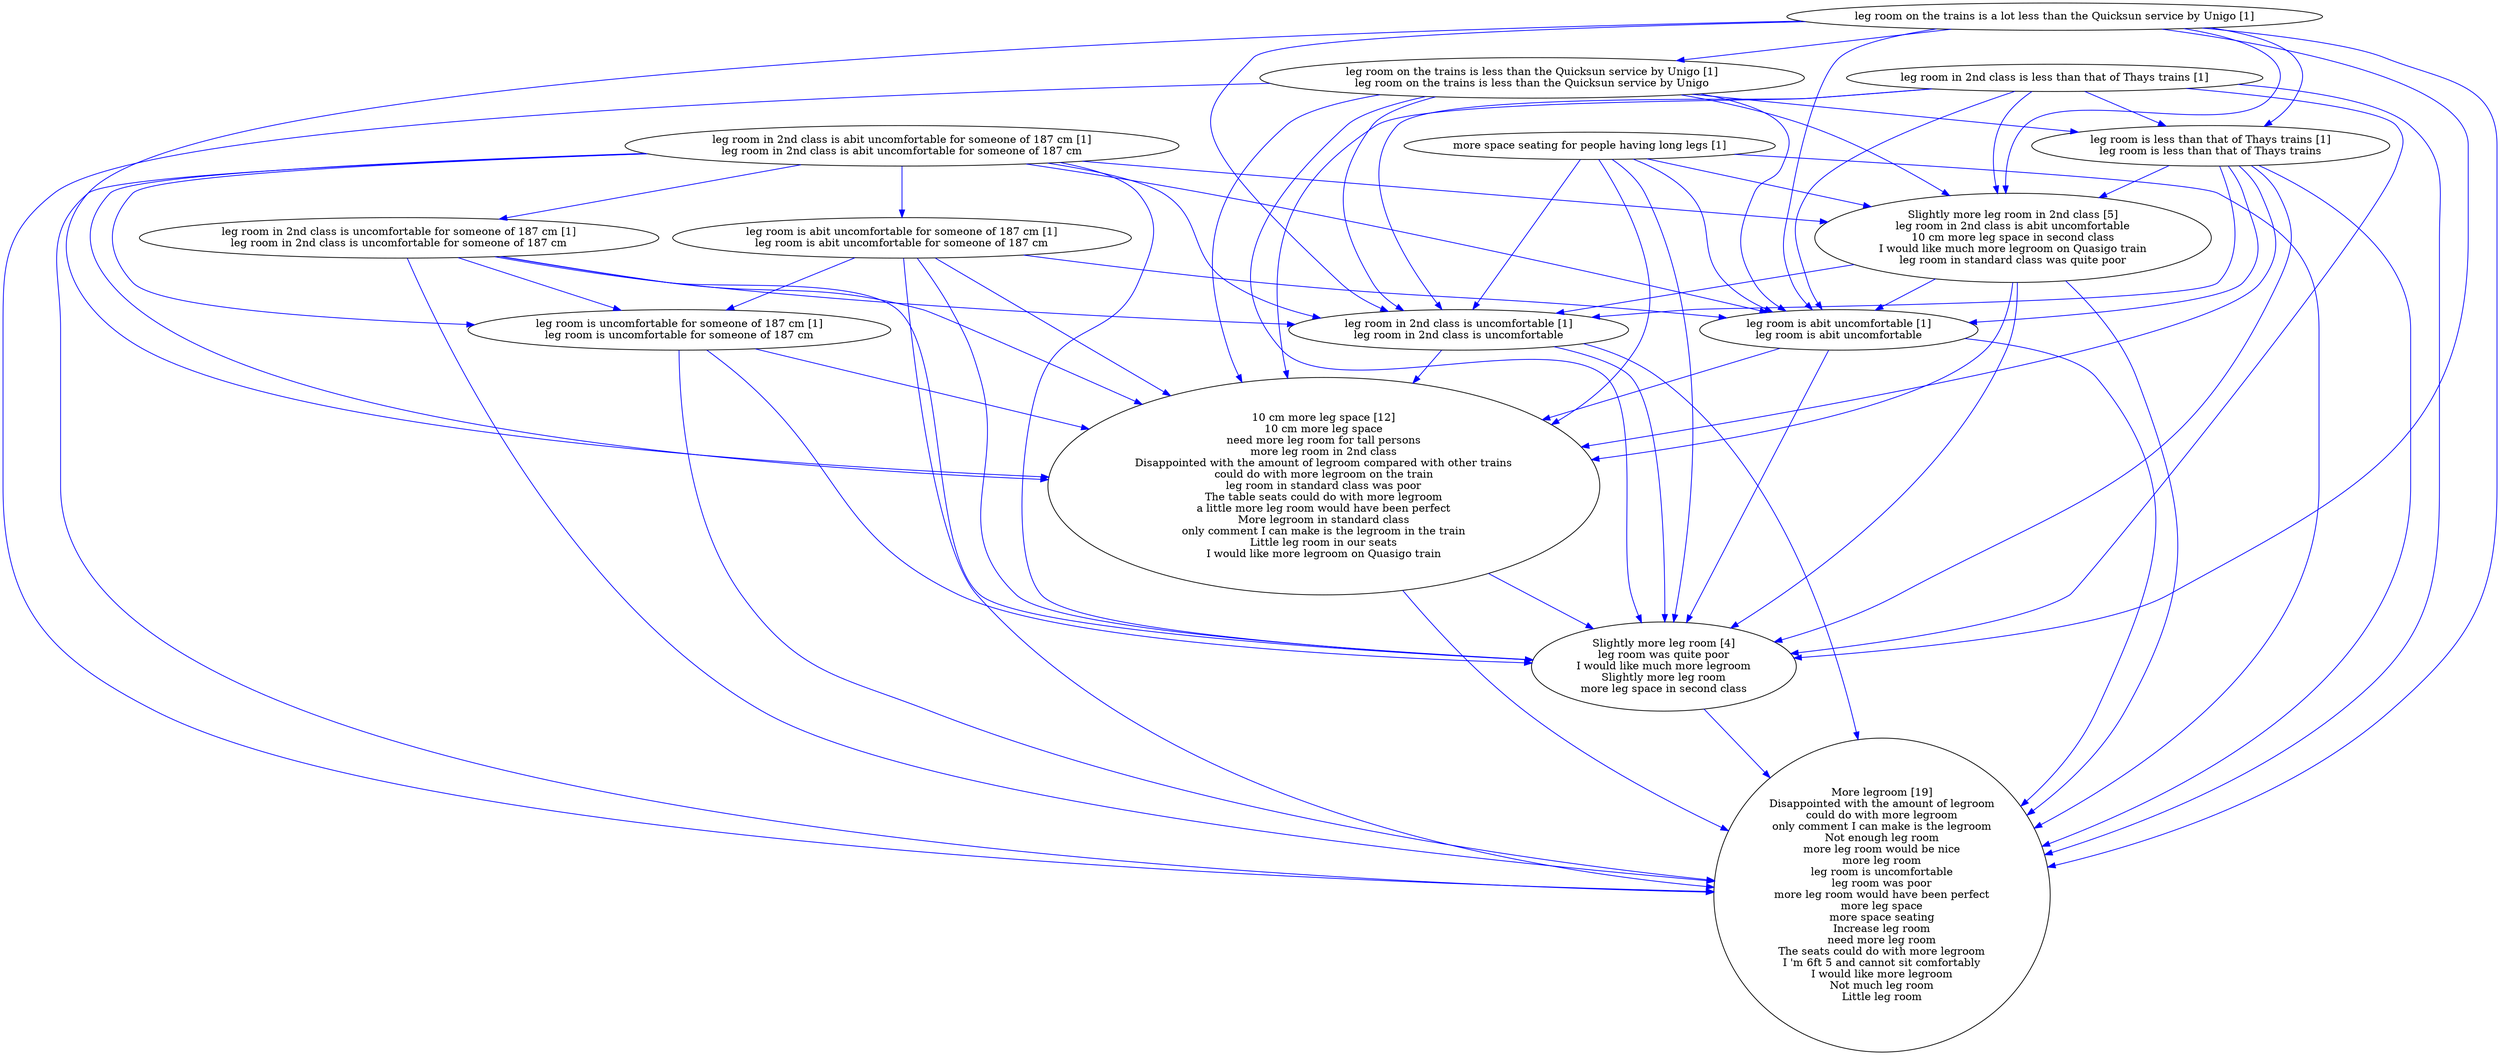 digraph collapsedGraph {
"Slightly more leg room in 2nd class [5]\nleg room in 2nd class is abit uncomfortable\n10 cm more leg space in second class\nI would like much more legroom on Quasigo train\nleg room in standard class was quite poor""Slightly more leg room [4]\nleg room was quite poor\nI would like much more legroom\nSlightly more leg room\nmore leg space in second class""10 cm more leg space [12]\n10 cm more leg space\nneed more leg room for tall persons\nmore leg room in 2nd class\nDisappointed with the amount of legroom compared with other trains\ncould do with more legroom on the train\nleg room in standard class was poor\nThe table seats could do with more legroom\na little more leg room would have been perfect\nMore legroom in standard class\nonly comment I can make is the legroom in the train\nLittle leg room in our seats\nI would like more legroom on Quasigo train""More legroom [19]\nDisappointed with the amount of legroom\ncould do with more legroom\nonly comment I can make is the legroom\nNot enough leg room\nmore leg room would be nice\nmore leg room\nleg room is uncomfortable\nleg room was poor\nmore leg room would have been perfect\nmore leg space\nmore space seating\nIncrease leg room\nneed more leg room\nThe seats could do with more legroom\nI 'm 6ft 5 and cannot sit comfortably\nI would like more legroom\nNot much leg room\nLittle leg room""leg room in 2nd class is abit uncomfortable for someone of 187 cm [1]\nleg room in 2nd class is abit uncomfortable for someone of 187 cm""leg room is abit uncomfortable for someone of 187 cm [1]\nleg room is abit uncomfortable for someone of 187 cm""leg room is abit uncomfortable [1]\nleg room is abit uncomfortable""leg room is uncomfortable for someone of 187 cm [1]\nleg room is uncomfortable for someone of 187 cm""leg room in 2nd class is uncomfortable [1]\nleg room in 2nd class is uncomfortable""leg room in 2nd class is uncomfortable for someone of 187 cm [1]\nleg room in 2nd class is uncomfortable for someone of 187 cm""leg room in 2nd class is less than that of Thays trains [1]""leg room is less than that of Thays trains [1]\nleg room is less than that of Thays trains""leg room on the trains is a lot less than the Quicksun service by Unigo [1]""leg room on the trains is less than the Quicksun service by Unigo [1]\nleg room on the trains is less than the Quicksun service by Unigo""more space seating for people having long legs [1]""Slightly more leg room in 2nd class [5]\nleg room in 2nd class is abit uncomfortable\n10 cm more leg space in second class\nI would like much more legroom on Quasigo train\nleg room in standard class was quite poor" -> "10 cm more leg space [12]\n10 cm more leg space\nneed more leg room for tall persons\nmore leg room in 2nd class\nDisappointed with the amount of legroom compared with other trains\ncould do with more legroom on the train\nleg room in standard class was poor\nThe table seats could do with more legroom\na little more leg room would have been perfect\nMore legroom in standard class\nonly comment I can make is the legroom in the train\nLittle leg room in our seats\nI would like more legroom on Quasigo train" [color=blue]
"Slightly more leg room in 2nd class [5]\nleg room in 2nd class is abit uncomfortable\n10 cm more leg space in second class\nI would like much more legroom on Quasigo train\nleg room in standard class was quite poor" -> "More legroom [19]\nDisappointed with the amount of legroom\ncould do with more legroom\nonly comment I can make is the legroom\nNot enough leg room\nmore leg room would be nice\nmore leg room\nleg room is uncomfortable\nleg room was poor\nmore leg room would have been perfect\nmore leg space\nmore space seating\nIncrease leg room\nneed more leg room\nThe seats could do with more legroom\nI 'm 6ft 5 and cannot sit comfortably\nI would like more legroom\nNot much leg room\nLittle leg room" [color=blue]
"10 cm more leg space [12]\n10 cm more leg space\nneed more leg room for tall persons\nmore leg room in 2nd class\nDisappointed with the amount of legroom compared with other trains\ncould do with more legroom on the train\nleg room in standard class was poor\nThe table seats could do with more legroom\na little more leg room would have been perfect\nMore legroom in standard class\nonly comment I can make is the legroom in the train\nLittle leg room in our seats\nI would like more legroom on Quasigo train" -> "More legroom [19]\nDisappointed with the amount of legroom\ncould do with more legroom\nonly comment I can make is the legroom\nNot enough leg room\nmore leg room would be nice\nmore leg room\nleg room is uncomfortable\nleg room was poor\nmore leg room would have been perfect\nmore leg space\nmore space seating\nIncrease leg room\nneed more leg room\nThe seats could do with more legroom\nI 'm 6ft 5 and cannot sit comfortably\nI would like more legroom\nNot much leg room\nLittle leg room" [color=blue]
"leg room on the trains is less than the Quicksun service by Unigo [1]\nleg room on the trains is less than the Quicksun service by Unigo" -> "leg room is abit uncomfortable [1]\nleg room is abit uncomfortable" [color=blue]
"leg room on the trains is less than the Quicksun service by Unigo [1]\nleg room on the trains is less than the Quicksun service by Unigo" -> "Slightly more leg room [4]\nleg room was quite poor\nI would like much more legroom\nSlightly more leg room\nmore leg space in second class" [color=blue]
"more space seating for people having long legs [1]" -> "leg room in 2nd class is uncomfortable [1]\nleg room in 2nd class is uncomfortable" [color=blue]
"more space seating for people having long legs [1]" -> "10 cm more leg space [12]\n10 cm more leg space\nneed more leg room for tall persons\nmore leg room in 2nd class\nDisappointed with the amount of legroom compared with other trains\ncould do with more legroom on the train\nleg room in standard class was poor\nThe table seats could do with more legroom\na little more leg room would have been perfect\nMore legroom in standard class\nonly comment I can make is the legroom in the train\nLittle leg room in our seats\nI would like more legroom on Quasigo train" [color=blue]
"leg room in 2nd class is abit uncomfortable for someone of 187 cm [1]\nleg room in 2nd class is abit uncomfortable for someone of 187 cm" -> "10 cm more leg space [12]\n10 cm more leg space\nneed more leg room for tall persons\nmore leg room in 2nd class\nDisappointed with the amount of legroom compared with other trains\ncould do with more legroom on the train\nleg room in standard class was poor\nThe table seats could do with more legroom\na little more leg room would have been perfect\nMore legroom in standard class\nonly comment I can make is the legroom in the train\nLittle leg room in our seats\nI would like more legroom on Quasigo train" [color=blue]
"more space seating for people having long legs [1]" -> "Slightly more leg room in 2nd class [5]\nleg room in 2nd class is abit uncomfortable\n10 cm more leg space in second class\nI would like much more legroom on Quasigo train\nleg room in standard class was quite poor" [color=blue]
"more space seating for people having long legs [1]" -> "Slightly more leg room [4]\nleg room was quite poor\nI would like much more legroom\nSlightly more leg room\nmore leg space in second class" [color=blue]
"Slightly more leg room in 2nd class [5]\nleg room in 2nd class is abit uncomfortable\n10 cm more leg space in second class\nI would like much more legroom on Quasigo train\nleg room in standard class was quite poor" -> "leg room is abit uncomfortable [1]\nleg room is abit uncomfortable" [color=blue]
"more space seating for people having long legs [1]" -> "More legroom [19]\nDisappointed with the amount of legroom\ncould do with more legroom\nonly comment I can make is the legroom\nNot enough leg room\nmore leg room would be nice\nmore leg room\nleg room is uncomfortable\nleg room was poor\nmore leg room would have been perfect\nmore leg space\nmore space seating\nIncrease leg room\nneed more leg room\nThe seats could do with more legroom\nI 'm 6ft 5 and cannot sit comfortably\nI would like more legroom\nNot much leg room\nLittle leg room" [color=blue]
"Slightly more leg room [4]\nleg room was quite poor\nI would like much more legroom\nSlightly more leg room\nmore leg space in second class" -> "More legroom [19]\nDisappointed with the amount of legroom\ncould do with more legroom\nonly comment I can make is the legroom\nNot enough leg room\nmore leg room would be nice\nmore leg room\nleg room is uncomfortable\nleg room was poor\nmore leg room would have been perfect\nmore leg space\nmore space seating\nIncrease leg room\nneed more leg room\nThe seats could do with more legroom\nI 'm 6ft 5 and cannot sit comfortably\nI would like more legroom\nNot much leg room\nLittle leg room" [color=blue]
"10 cm more leg space [12]\n10 cm more leg space\nneed more leg room for tall persons\nmore leg room in 2nd class\nDisappointed with the amount of legroom compared with other trains\ncould do with more legroom on the train\nleg room in standard class was poor\nThe table seats could do with more legroom\na little more leg room would have been perfect\nMore legroom in standard class\nonly comment I can make is the legroom in the train\nLittle leg room in our seats\nI would like more legroom on Quasigo train" -> "Slightly more leg room [4]\nleg room was quite poor\nI would like much more legroom\nSlightly more leg room\nmore leg space in second class" [color=blue]
"leg room in 2nd class is uncomfortable [1]\nleg room in 2nd class is uncomfortable" -> "More legroom [19]\nDisappointed with the amount of legroom\ncould do with more legroom\nonly comment I can make is the legroom\nNot enough leg room\nmore leg room would be nice\nmore leg room\nleg room is uncomfortable\nleg room was poor\nmore leg room would have been perfect\nmore leg space\nmore space seating\nIncrease leg room\nneed more leg room\nThe seats could do with more legroom\nI 'm 6ft 5 and cannot sit comfortably\nI would like more legroom\nNot much leg room\nLittle leg room" [color=blue]
"leg room in 2nd class is uncomfortable [1]\nleg room in 2nd class is uncomfortable" -> "Slightly more leg room [4]\nleg room was quite poor\nI would like much more legroom\nSlightly more leg room\nmore leg space in second class" [color=blue]
"leg room in 2nd class is uncomfortable [1]\nleg room in 2nd class is uncomfortable" -> "10 cm more leg space [12]\n10 cm more leg space\nneed more leg room for tall persons\nmore leg room in 2nd class\nDisappointed with the amount of legroom compared with other trains\ncould do with more legroom on the train\nleg room in standard class was poor\nThe table seats could do with more legroom\na little more leg room would have been perfect\nMore legroom in standard class\nonly comment I can make is the legroom in the train\nLittle leg room in our seats\nI would like more legroom on Quasigo train" [color=blue]
"leg room on the trains is a lot less than the Quicksun service by Unigo [1]" -> "Slightly more leg room in 2nd class [5]\nleg room in 2nd class is abit uncomfortable\n10 cm more leg space in second class\nI would like much more legroom on Quasigo train\nleg room in standard class was quite poor" [color=blue]
"leg room is less than that of Thays trains [1]\nleg room is less than that of Thays trains" -> "Slightly more leg room [4]\nleg room was quite poor\nI would like much more legroom\nSlightly more leg room\nmore leg space in second class" [color=blue]
"leg room is less than that of Thays trains [1]\nleg room is less than that of Thays trains" -> "leg room is abit uncomfortable [1]\nleg room is abit uncomfortable" [color=blue]
"leg room is less than that of Thays trains [1]\nleg room is less than that of Thays trains" -> "10 cm more leg space [12]\n10 cm more leg space\nneed more leg room for tall persons\nmore leg room in 2nd class\nDisappointed with the amount of legroom compared with other trains\ncould do with more legroom on the train\nleg room in standard class was poor\nThe table seats could do with more legroom\na little more leg room would have been perfect\nMore legroom in standard class\nonly comment I can make is the legroom in the train\nLittle leg room in our seats\nI would like more legroom on Quasigo train" [color=blue]
"leg room is less than that of Thays trains [1]\nleg room is less than that of Thays trains" -> "Slightly more leg room in 2nd class [5]\nleg room in 2nd class is abit uncomfortable\n10 cm more leg space in second class\nI would like much more legroom on Quasigo train\nleg room in standard class was quite poor" [color=blue]
"leg room is less than that of Thays trains [1]\nleg room is less than that of Thays trains" -> "More legroom [19]\nDisappointed with the amount of legroom\ncould do with more legroom\nonly comment I can make is the legroom\nNot enough leg room\nmore leg room would be nice\nmore leg room\nleg room is uncomfortable\nleg room was poor\nmore leg room would have been perfect\nmore leg space\nmore space seating\nIncrease leg room\nneed more leg room\nThe seats could do with more legroom\nI 'm 6ft 5 and cannot sit comfortably\nI would like more legroom\nNot much leg room\nLittle leg room" [color=blue]
"leg room in 2nd class is uncomfortable for someone of 187 cm [1]\nleg room in 2nd class is uncomfortable for someone of 187 cm" -> "10 cm more leg space [12]\n10 cm more leg space\nneed more leg room for tall persons\nmore leg room in 2nd class\nDisappointed with the amount of legroom compared with other trains\ncould do with more legroom on the train\nleg room in standard class was poor\nThe table seats could do with more legroom\na little more leg room would have been perfect\nMore legroom in standard class\nonly comment I can make is the legroom in the train\nLittle leg room in our seats\nI would like more legroom on Quasigo train" [color=blue]
"leg room on the trains is a lot less than the Quicksun service by Unigo [1]" -> "More legroom [19]\nDisappointed with the amount of legroom\ncould do with more legroom\nonly comment I can make is the legroom\nNot enough leg room\nmore leg room would be nice\nmore leg room\nleg room is uncomfortable\nleg room was poor\nmore leg room would have been perfect\nmore leg space\nmore space seating\nIncrease leg room\nneed more leg room\nThe seats could do with more legroom\nI 'm 6ft 5 and cannot sit comfortably\nI would like more legroom\nNot much leg room\nLittle leg room" [color=blue]
"leg room on the trains is a lot less than the Quicksun service by Unigo [1]" -> "10 cm more leg space [12]\n10 cm more leg space\nneed more leg room for tall persons\nmore leg room in 2nd class\nDisappointed with the amount of legroom compared with other trains\ncould do with more legroom on the train\nleg room in standard class was poor\nThe table seats could do with more legroom\na little more leg room would have been perfect\nMore legroom in standard class\nonly comment I can make is the legroom in the train\nLittle leg room in our seats\nI would like more legroom on Quasigo train" [color=blue]
"leg room on the trains is a lot less than the Quicksun service by Unigo [1]" -> "Slightly more leg room [4]\nleg room was quite poor\nI would like much more legroom\nSlightly more leg room\nmore leg space in second class" [color=blue]
"leg room is uncomfortable for someone of 187 cm [1]\nleg room is uncomfortable for someone of 187 cm" -> "10 cm more leg space [12]\n10 cm more leg space\nneed more leg room for tall persons\nmore leg room in 2nd class\nDisappointed with the amount of legroom compared with other trains\ncould do with more legroom on the train\nleg room in standard class was poor\nThe table seats could do with more legroom\na little more leg room would have been perfect\nMore legroom in standard class\nonly comment I can make is the legroom in the train\nLittle leg room in our seats\nI would like more legroom on Quasigo train" [color=blue]
"leg room is uncomfortable for someone of 187 cm [1]\nleg room is uncomfortable for someone of 187 cm" -> "Slightly more leg room [4]\nleg room was quite poor\nI would like much more legroom\nSlightly more leg room\nmore leg space in second class" [color=blue]
"leg room on the trains is a lot less than the Quicksun service by Unigo [1]" -> "leg room is less than that of Thays trains [1]\nleg room is less than that of Thays trains" [color=blue]
"leg room on the trains is a lot less than the Quicksun service by Unigo [1]" -> "leg room in 2nd class is uncomfortable [1]\nleg room in 2nd class is uncomfortable" [color=blue]
"leg room in 2nd class is uncomfortable for someone of 187 cm [1]\nleg room in 2nd class is uncomfortable for someone of 187 cm" -> "More legroom [19]\nDisappointed with the amount of legroom\ncould do with more legroom\nonly comment I can make is the legroom\nNot enough leg room\nmore leg room would be nice\nmore leg room\nleg room is uncomfortable\nleg room was poor\nmore leg room would have been perfect\nmore leg space\nmore space seating\nIncrease leg room\nneed more leg room\nThe seats could do with more legroom\nI 'm 6ft 5 and cannot sit comfortably\nI would like more legroom\nNot much leg room\nLittle leg room" [color=blue]
"leg room is uncomfortable for someone of 187 cm [1]\nleg room is uncomfortable for someone of 187 cm" -> "More legroom [19]\nDisappointed with the amount of legroom\ncould do with more legroom\nonly comment I can make is the legroom\nNot enough leg room\nmore leg room would be nice\nmore leg room\nleg room is uncomfortable\nleg room was poor\nmore leg room would have been perfect\nmore leg space\nmore space seating\nIncrease leg room\nneed more leg room\nThe seats could do with more legroom\nI 'm 6ft 5 and cannot sit comfortably\nI would like more legroom\nNot much leg room\nLittle leg room" [color=blue]
"Slightly more leg room in 2nd class [5]\nleg room in 2nd class is abit uncomfortable\n10 cm more leg space in second class\nI would like much more legroom on Quasigo train\nleg room in standard class was quite poor" -> "Slightly more leg room [4]\nleg room was quite poor\nI would like much more legroom\nSlightly more leg room\nmore leg space in second class" [color=blue]
"leg room is less than that of Thays trains [1]\nleg room is less than that of Thays trains" -> "leg room in 2nd class is uncomfortable [1]\nleg room in 2nd class is uncomfortable" [color=blue]
"leg room in 2nd class is uncomfortable for someone of 187 cm [1]\nleg room in 2nd class is uncomfortable for someone of 187 cm" -> "Slightly more leg room [4]\nleg room was quite poor\nI would like much more legroom\nSlightly more leg room\nmore leg space in second class" [color=blue]
"leg room is abit uncomfortable for someone of 187 cm [1]\nleg room is abit uncomfortable for someone of 187 cm" -> "10 cm more leg space [12]\n10 cm more leg space\nneed more leg room for tall persons\nmore leg room in 2nd class\nDisappointed with the amount of legroom compared with other trains\ncould do with more legroom on the train\nleg room in standard class was poor\nThe table seats could do with more legroom\na little more leg room would have been perfect\nMore legroom in standard class\nonly comment I can make is the legroom in the train\nLittle leg room in our seats\nI would like more legroom on Quasigo train" [color=blue]
"leg room in 2nd class is less than that of Thays trains [1]" -> "leg room is abit uncomfortable [1]\nleg room is abit uncomfortable" [color=blue]
"leg room is abit uncomfortable for someone of 187 cm [1]\nleg room is abit uncomfortable for someone of 187 cm" -> "Slightly more leg room [4]\nleg room was quite poor\nI would like much more legroom\nSlightly more leg room\nmore leg space in second class" [color=blue]
"leg room is abit uncomfortable for someone of 187 cm [1]\nleg room is abit uncomfortable for someone of 187 cm" -> "More legroom [19]\nDisappointed with the amount of legroom\ncould do with more legroom\nonly comment I can make is the legroom\nNot enough leg room\nmore leg room would be nice\nmore leg room\nleg room is uncomfortable\nleg room was poor\nmore leg room would have been perfect\nmore leg space\nmore space seating\nIncrease leg room\nneed more leg room\nThe seats could do with more legroom\nI 'm 6ft 5 and cannot sit comfortably\nI would like more legroom\nNot much leg room\nLittle leg room" [color=blue]
"leg room is abit uncomfortable [1]\nleg room is abit uncomfortable" -> "10 cm more leg space [12]\n10 cm more leg space\nneed more leg room for tall persons\nmore leg room in 2nd class\nDisappointed with the amount of legroom compared with other trains\ncould do with more legroom on the train\nleg room in standard class was poor\nThe table seats could do with more legroom\na little more leg room would have been perfect\nMore legroom in standard class\nonly comment I can make is the legroom in the train\nLittle leg room in our seats\nI would like more legroom on Quasigo train" [color=blue]
"leg room is abit uncomfortable [1]\nleg room is abit uncomfortable" -> "Slightly more leg room [4]\nleg room was quite poor\nI would like much more legroom\nSlightly more leg room\nmore leg space in second class" [color=blue]
"leg room on the trains is less than the Quicksun service by Unigo [1]\nleg room on the trains is less than the Quicksun service by Unigo" -> "Slightly more leg room in 2nd class [5]\nleg room in 2nd class is abit uncomfortable\n10 cm more leg space in second class\nI would like much more legroom on Quasigo train\nleg room in standard class was quite poor" [color=blue]
"leg room on the trains is less than the Quicksun service by Unigo [1]\nleg room on the trains is less than the Quicksun service by Unigo" -> "10 cm more leg space [12]\n10 cm more leg space\nneed more leg room for tall persons\nmore leg room in 2nd class\nDisappointed with the amount of legroom compared with other trains\ncould do with more legroom on the train\nleg room in standard class was poor\nThe table seats could do with more legroom\na little more leg room would have been perfect\nMore legroom in standard class\nonly comment I can make is the legroom in the train\nLittle leg room in our seats\nI would like more legroom on Quasigo train" [color=blue]
"leg room on the trains is less than the Quicksun service by Unigo [1]\nleg room on the trains is less than the Quicksun service by Unigo" -> "More legroom [19]\nDisappointed with the amount of legroom\ncould do with more legroom\nonly comment I can make is the legroom\nNot enough leg room\nmore leg room would be nice\nmore leg room\nleg room is uncomfortable\nleg room was poor\nmore leg room would have been perfect\nmore leg space\nmore space seating\nIncrease leg room\nneed more leg room\nThe seats could do with more legroom\nI 'm 6ft 5 and cannot sit comfortably\nI would like more legroom\nNot much leg room\nLittle leg room" [color=blue]
"leg room on the trains is less than the Quicksun service by Unigo [1]\nleg room on the trains is less than the Quicksun service by Unigo" -> "leg room in 2nd class is uncomfortable [1]\nleg room in 2nd class is uncomfortable" [color=blue]
"leg room on the trains is less than the Quicksun service by Unigo [1]\nleg room on the trains is less than the Quicksun service by Unigo" -> "leg room is less than that of Thays trains [1]\nleg room is less than that of Thays trains" [color=blue]
"leg room in 2nd class is less than that of Thays trains [1]" -> "leg room in 2nd class is uncomfortable [1]\nleg room in 2nd class is uncomfortable" [color=blue]
"Slightly more leg room in 2nd class [5]\nleg room in 2nd class is abit uncomfortable\n10 cm more leg space in second class\nI would like much more legroom on Quasigo train\nleg room in standard class was quite poor" -> "leg room in 2nd class is uncomfortable [1]\nleg room in 2nd class is uncomfortable" [color=blue]
"leg room on the trains is a lot less than the Quicksun service by Unigo [1]" -> "leg room is abit uncomfortable [1]\nleg room is abit uncomfortable" [color=blue]
"leg room in 2nd class is less than that of Thays trains [1]" -> "10 cm more leg space [12]\n10 cm more leg space\nneed more leg room for tall persons\nmore leg room in 2nd class\nDisappointed with the amount of legroom compared with other trains\ncould do with more legroom on the train\nleg room in standard class was poor\nThe table seats could do with more legroom\na little more leg room would have been perfect\nMore legroom in standard class\nonly comment I can make is the legroom in the train\nLittle leg room in our seats\nI would like more legroom on Quasigo train" [color=blue]
"leg room in 2nd class is less than that of Thays trains [1]" -> "More legroom [19]\nDisappointed with the amount of legroom\ncould do with more legroom\nonly comment I can make is the legroom\nNot enough leg room\nmore leg room would be nice\nmore leg room\nleg room is uncomfortable\nleg room was poor\nmore leg room would have been perfect\nmore leg space\nmore space seating\nIncrease leg room\nneed more leg room\nThe seats could do with more legroom\nI 'm 6ft 5 and cannot sit comfortably\nI would like more legroom\nNot much leg room\nLittle leg room" [color=blue]
"leg room in 2nd class is less than that of Thays trains [1]" -> "Slightly more leg room in 2nd class [5]\nleg room in 2nd class is abit uncomfortable\n10 cm more leg space in second class\nI would like much more legroom on Quasigo train\nleg room in standard class was quite poor" [color=blue]
"leg room in 2nd class is less than that of Thays trains [1]" -> "Slightly more leg room [4]\nleg room was quite poor\nI would like much more legroom\nSlightly more leg room\nmore leg space in second class" [color=blue]
"more space seating for people having long legs [1]" -> "leg room is abit uncomfortable [1]\nleg room is abit uncomfortable" [color=blue]
"leg room is abit uncomfortable [1]\nleg room is abit uncomfortable" -> "More legroom [19]\nDisappointed with the amount of legroom\ncould do with more legroom\nonly comment I can make is the legroom\nNot enough leg room\nmore leg room would be nice\nmore leg room\nleg room is uncomfortable\nleg room was poor\nmore leg room would have been perfect\nmore leg space\nmore space seating\nIncrease leg room\nneed more leg room\nThe seats could do with more legroom\nI 'm 6ft 5 and cannot sit comfortably\nI would like more legroom\nNot much leg room\nLittle leg room" [color=blue]
"leg room in 2nd class is abit uncomfortable for someone of 187 cm [1]\nleg room in 2nd class is abit uncomfortable for someone of 187 cm" -> "More legroom [19]\nDisappointed with the amount of legroom\ncould do with more legroom\nonly comment I can make is the legroom\nNot enough leg room\nmore leg room would be nice\nmore leg room\nleg room is uncomfortable\nleg room was poor\nmore leg room would have been perfect\nmore leg space\nmore space seating\nIncrease leg room\nneed more leg room\nThe seats could do with more legroom\nI 'm 6ft 5 and cannot sit comfortably\nI would like more legroom\nNot much leg room\nLittle leg room" [color=blue]
"leg room in 2nd class is abit uncomfortable for someone of 187 cm [1]\nleg room in 2nd class is abit uncomfortable for someone of 187 cm" -> "Slightly more leg room [4]\nleg room was quite poor\nI would like much more legroom\nSlightly more leg room\nmore leg space in second class" [color=blue]
"leg room in 2nd class is abit uncomfortable for someone of 187 cm [1]\nleg room in 2nd class is abit uncomfortable for someone of 187 cm" -> "Slightly more leg room in 2nd class [5]\nleg room in 2nd class is abit uncomfortable\n10 cm more leg space in second class\nI would like much more legroom on Quasigo train\nleg room in standard class was quite poor" [color=blue]
"leg room in 2nd class is abit uncomfortable for someone of 187 cm [1]\nleg room in 2nd class is abit uncomfortable for someone of 187 cm" -> "leg room is abit uncomfortable for someone of 187 cm [1]\nleg room is abit uncomfortable for someone of 187 cm" [color=blue]
"leg room is abit uncomfortable for someone of 187 cm [1]\nleg room is abit uncomfortable for someone of 187 cm" -> "leg room is abit uncomfortable [1]\nleg room is abit uncomfortable" [color=blue]
"leg room is abit uncomfortable for someone of 187 cm [1]\nleg room is abit uncomfortable for someone of 187 cm" -> "leg room is uncomfortable for someone of 187 cm [1]\nleg room is uncomfortable for someone of 187 cm" [color=blue]
"leg room in 2nd class is abit uncomfortable for someone of 187 cm [1]\nleg room in 2nd class is abit uncomfortable for someone of 187 cm" -> "leg room in 2nd class is uncomfortable for someone of 187 cm [1]\nleg room in 2nd class is uncomfortable for someone of 187 cm" [color=blue]
"leg room in 2nd class is uncomfortable for someone of 187 cm [1]\nleg room in 2nd class is uncomfortable for someone of 187 cm" -> "leg room is uncomfortable for someone of 187 cm [1]\nleg room is uncomfortable for someone of 187 cm" [color=blue]
"leg room in 2nd class is uncomfortable for someone of 187 cm [1]\nleg room in 2nd class is uncomfortable for someone of 187 cm" -> "leg room in 2nd class is uncomfortable [1]\nleg room in 2nd class is uncomfortable" [color=blue]
"leg room in 2nd class is abit uncomfortable for someone of 187 cm [1]\nleg room in 2nd class is abit uncomfortable for someone of 187 cm" -> "leg room is uncomfortable for someone of 187 cm [1]\nleg room is uncomfortable for someone of 187 cm" [color=blue]
"leg room in 2nd class is abit uncomfortable for someone of 187 cm [1]\nleg room in 2nd class is abit uncomfortable for someone of 187 cm" -> "leg room is abit uncomfortable [1]\nleg room is abit uncomfortable" [color=blue]
"leg room in 2nd class is abit uncomfortable for someone of 187 cm [1]\nleg room in 2nd class is abit uncomfortable for someone of 187 cm" -> "leg room in 2nd class is uncomfortable [1]\nleg room in 2nd class is uncomfortable" [color=blue]
"leg room in 2nd class is less than that of Thays trains [1]" -> "leg room is less than that of Thays trains [1]\nleg room is less than that of Thays trains" [color=blue]
"leg room on the trains is a lot less than the Quicksun service by Unigo [1]" -> "leg room on the trains is less than the Quicksun service by Unigo [1]\nleg room on the trains is less than the Quicksun service by Unigo" [color=blue]
}
